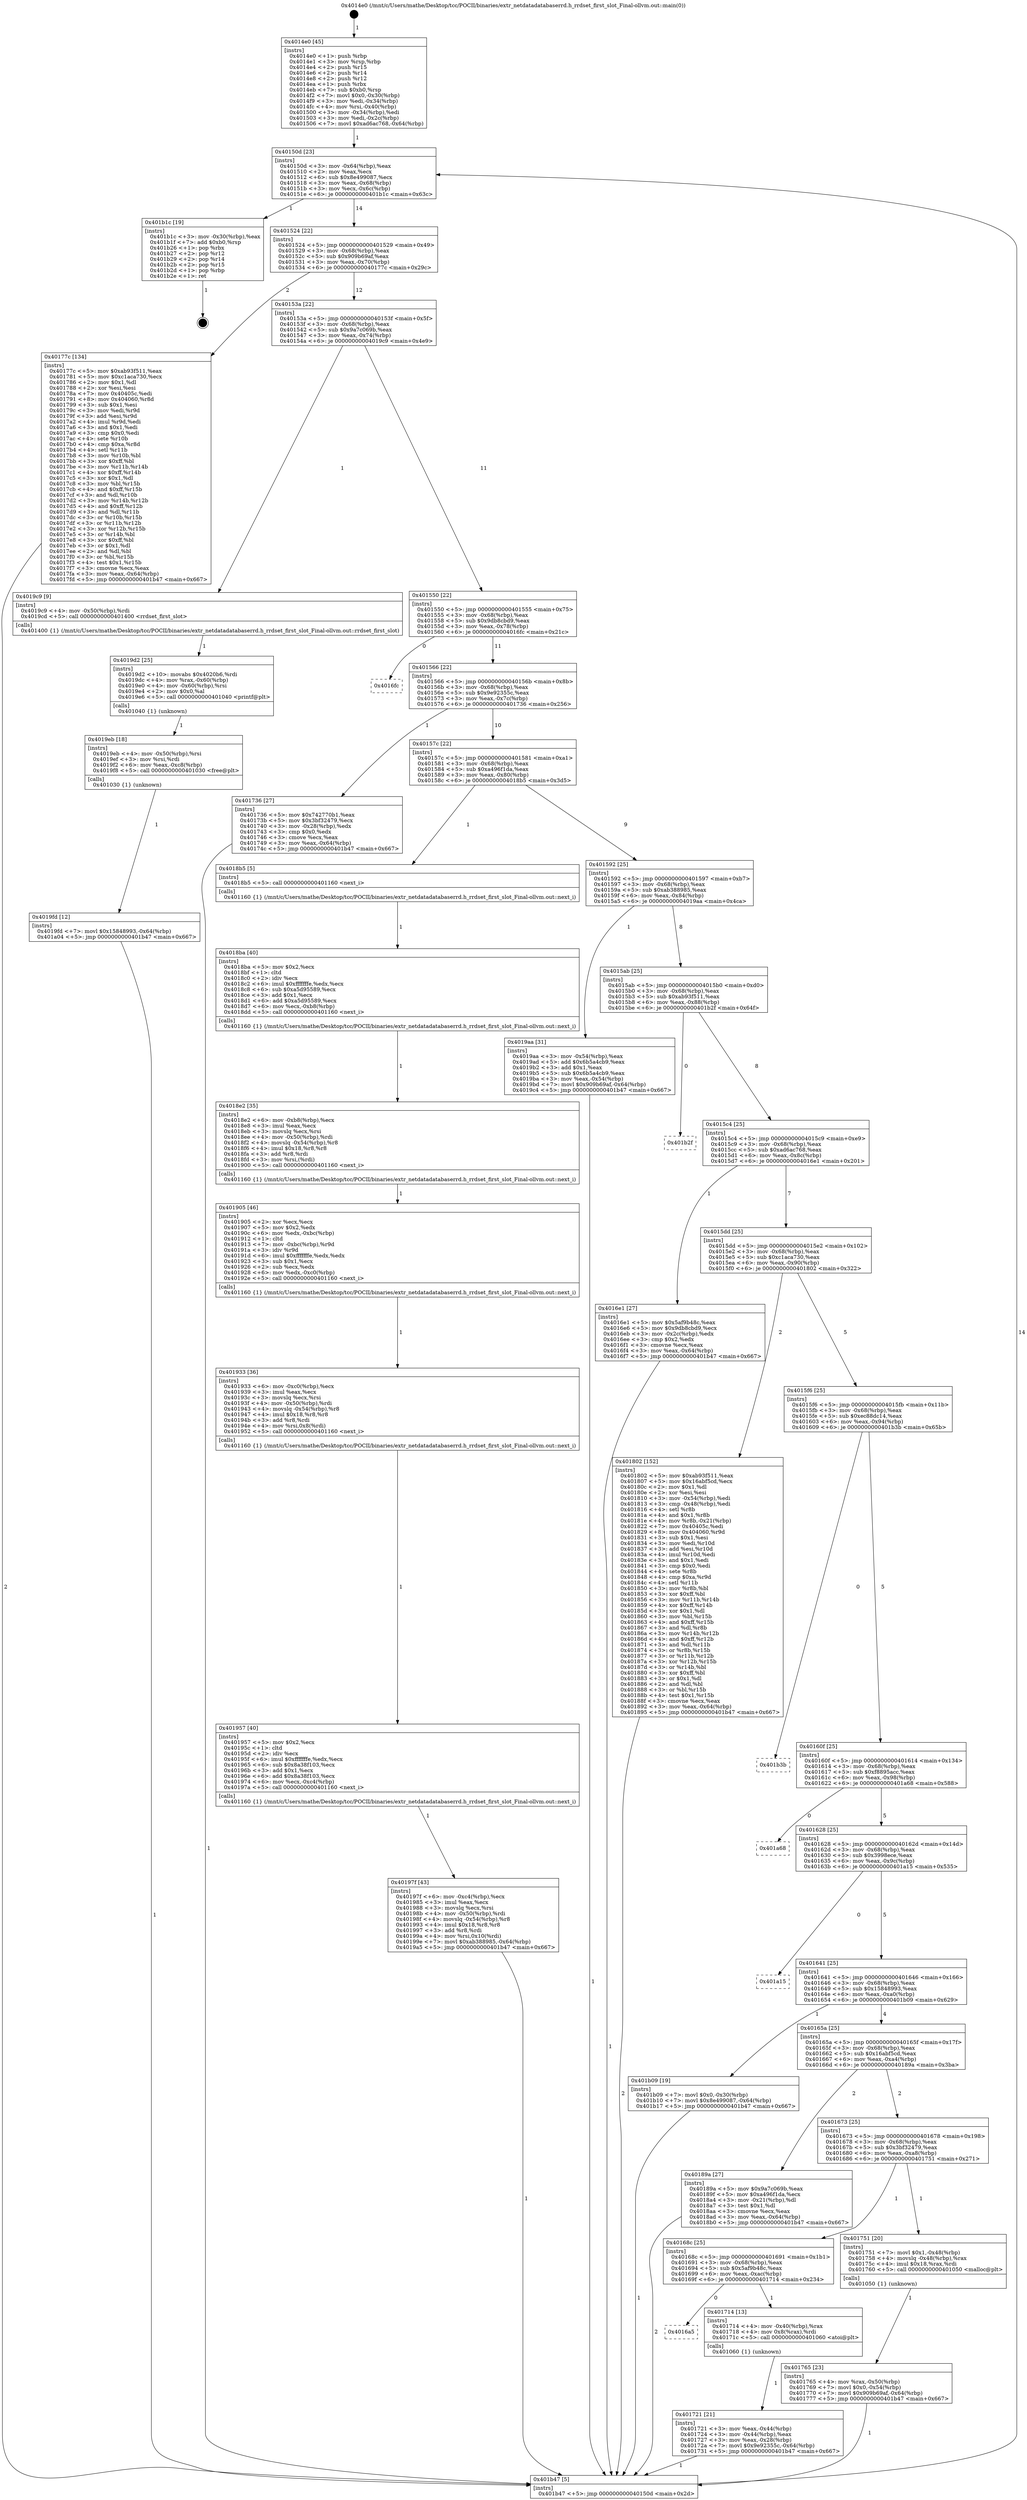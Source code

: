 digraph "0x4014e0" {
  label = "0x4014e0 (/mnt/c/Users/mathe/Desktop/tcc/POCII/binaries/extr_netdatadatabaserrd.h_rrdset_first_slot_Final-ollvm.out::main(0))"
  labelloc = "t"
  node[shape=record]

  Entry [label="",width=0.3,height=0.3,shape=circle,fillcolor=black,style=filled]
  "0x40150d" [label="{
     0x40150d [23]\l
     | [instrs]\l
     &nbsp;&nbsp;0x40150d \<+3\>: mov -0x64(%rbp),%eax\l
     &nbsp;&nbsp;0x401510 \<+2\>: mov %eax,%ecx\l
     &nbsp;&nbsp;0x401512 \<+6\>: sub $0x8e499087,%ecx\l
     &nbsp;&nbsp;0x401518 \<+3\>: mov %eax,-0x68(%rbp)\l
     &nbsp;&nbsp;0x40151b \<+3\>: mov %ecx,-0x6c(%rbp)\l
     &nbsp;&nbsp;0x40151e \<+6\>: je 0000000000401b1c \<main+0x63c\>\l
  }"]
  "0x401b1c" [label="{
     0x401b1c [19]\l
     | [instrs]\l
     &nbsp;&nbsp;0x401b1c \<+3\>: mov -0x30(%rbp),%eax\l
     &nbsp;&nbsp;0x401b1f \<+7\>: add $0xb0,%rsp\l
     &nbsp;&nbsp;0x401b26 \<+1\>: pop %rbx\l
     &nbsp;&nbsp;0x401b27 \<+2\>: pop %r12\l
     &nbsp;&nbsp;0x401b29 \<+2\>: pop %r14\l
     &nbsp;&nbsp;0x401b2b \<+2\>: pop %r15\l
     &nbsp;&nbsp;0x401b2d \<+1\>: pop %rbp\l
     &nbsp;&nbsp;0x401b2e \<+1\>: ret\l
  }"]
  "0x401524" [label="{
     0x401524 [22]\l
     | [instrs]\l
     &nbsp;&nbsp;0x401524 \<+5\>: jmp 0000000000401529 \<main+0x49\>\l
     &nbsp;&nbsp;0x401529 \<+3\>: mov -0x68(%rbp),%eax\l
     &nbsp;&nbsp;0x40152c \<+5\>: sub $0x909b69af,%eax\l
     &nbsp;&nbsp;0x401531 \<+3\>: mov %eax,-0x70(%rbp)\l
     &nbsp;&nbsp;0x401534 \<+6\>: je 000000000040177c \<main+0x29c\>\l
  }"]
  Exit [label="",width=0.3,height=0.3,shape=circle,fillcolor=black,style=filled,peripheries=2]
  "0x40177c" [label="{
     0x40177c [134]\l
     | [instrs]\l
     &nbsp;&nbsp;0x40177c \<+5\>: mov $0xab93f511,%eax\l
     &nbsp;&nbsp;0x401781 \<+5\>: mov $0xc1aca730,%ecx\l
     &nbsp;&nbsp;0x401786 \<+2\>: mov $0x1,%dl\l
     &nbsp;&nbsp;0x401788 \<+2\>: xor %esi,%esi\l
     &nbsp;&nbsp;0x40178a \<+7\>: mov 0x40405c,%edi\l
     &nbsp;&nbsp;0x401791 \<+8\>: mov 0x404060,%r8d\l
     &nbsp;&nbsp;0x401799 \<+3\>: sub $0x1,%esi\l
     &nbsp;&nbsp;0x40179c \<+3\>: mov %edi,%r9d\l
     &nbsp;&nbsp;0x40179f \<+3\>: add %esi,%r9d\l
     &nbsp;&nbsp;0x4017a2 \<+4\>: imul %r9d,%edi\l
     &nbsp;&nbsp;0x4017a6 \<+3\>: and $0x1,%edi\l
     &nbsp;&nbsp;0x4017a9 \<+3\>: cmp $0x0,%edi\l
     &nbsp;&nbsp;0x4017ac \<+4\>: sete %r10b\l
     &nbsp;&nbsp;0x4017b0 \<+4\>: cmp $0xa,%r8d\l
     &nbsp;&nbsp;0x4017b4 \<+4\>: setl %r11b\l
     &nbsp;&nbsp;0x4017b8 \<+3\>: mov %r10b,%bl\l
     &nbsp;&nbsp;0x4017bb \<+3\>: xor $0xff,%bl\l
     &nbsp;&nbsp;0x4017be \<+3\>: mov %r11b,%r14b\l
     &nbsp;&nbsp;0x4017c1 \<+4\>: xor $0xff,%r14b\l
     &nbsp;&nbsp;0x4017c5 \<+3\>: xor $0x1,%dl\l
     &nbsp;&nbsp;0x4017c8 \<+3\>: mov %bl,%r15b\l
     &nbsp;&nbsp;0x4017cb \<+4\>: and $0xff,%r15b\l
     &nbsp;&nbsp;0x4017cf \<+3\>: and %dl,%r10b\l
     &nbsp;&nbsp;0x4017d2 \<+3\>: mov %r14b,%r12b\l
     &nbsp;&nbsp;0x4017d5 \<+4\>: and $0xff,%r12b\l
     &nbsp;&nbsp;0x4017d9 \<+3\>: and %dl,%r11b\l
     &nbsp;&nbsp;0x4017dc \<+3\>: or %r10b,%r15b\l
     &nbsp;&nbsp;0x4017df \<+3\>: or %r11b,%r12b\l
     &nbsp;&nbsp;0x4017e2 \<+3\>: xor %r12b,%r15b\l
     &nbsp;&nbsp;0x4017e5 \<+3\>: or %r14b,%bl\l
     &nbsp;&nbsp;0x4017e8 \<+3\>: xor $0xff,%bl\l
     &nbsp;&nbsp;0x4017eb \<+3\>: or $0x1,%dl\l
     &nbsp;&nbsp;0x4017ee \<+2\>: and %dl,%bl\l
     &nbsp;&nbsp;0x4017f0 \<+3\>: or %bl,%r15b\l
     &nbsp;&nbsp;0x4017f3 \<+4\>: test $0x1,%r15b\l
     &nbsp;&nbsp;0x4017f7 \<+3\>: cmovne %ecx,%eax\l
     &nbsp;&nbsp;0x4017fa \<+3\>: mov %eax,-0x64(%rbp)\l
     &nbsp;&nbsp;0x4017fd \<+5\>: jmp 0000000000401b47 \<main+0x667\>\l
  }"]
  "0x40153a" [label="{
     0x40153a [22]\l
     | [instrs]\l
     &nbsp;&nbsp;0x40153a \<+5\>: jmp 000000000040153f \<main+0x5f\>\l
     &nbsp;&nbsp;0x40153f \<+3\>: mov -0x68(%rbp),%eax\l
     &nbsp;&nbsp;0x401542 \<+5\>: sub $0x9a7c069b,%eax\l
     &nbsp;&nbsp;0x401547 \<+3\>: mov %eax,-0x74(%rbp)\l
     &nbsp;&nbsp;0x40154a \<+6\>: je 00000000004019c9 \<main+0x4e9\>\l
  }"]
  "0x4019fd" [label="{
     0x4019fd [12]\l
     | [instrs]\l
     &nbsp;&nbsp;0x4019fd \<+7\>: movl $0x15848993,-0x64(%rbp)\l
     &nbsp;&nbsp;0x401a04 \<+5\>: jmp 0000000000401b47 \<main+0x667\>\l
  }"]
  "0x4019c9" [label="{
     0x4019c9 [9]\l
     | [instrs]\l
     &nbsp;&nbsp;0x4019c9 \<+4\>: mov -0x50(%rbp),%rdi\l
     &nbsp;&nbsp;0x4019cd \<+5\>: call 0000000000401400 \<rrdset_first_slot\>\l
     | [calls]\l
     &nbsp;&nbsp;0x401400 \{1\} (/mnt/c/Users/mathe/Desktop/tcc/POCII/binaries/extr_netdatadatabaserrd.h_rrdset_first_slot_Final-ollvm.out::rrdset_first_slot)\l
  }"]
  "0x401550" [label="{
     0x401550 [22]\l
     | [instrs]\l
     &nbsp;&nbsp;0x401550 \<+5\>: jmp 0000000000401555 \<main+0x75\>\l
     &nbsp;&nbsp;0x401555 \<+3\>: mov -0x68(%rbp),%eax\l
     &nbsp;&nbsp;0x401558 \<+5\>: sub $0x9db8cbd9,%eax\l
     &nbsp;&nbsp;0x40155d \<+3\>: mov %eax,-0x78(%rbp)\l
     &nbsp;&nbsp;0x401560 \<+6\>: je 00000000004016fc \<main+0x21c\>\l
  }"]
  "0x4019eb" [label="{
     0x4019eb [18]\l
     | [instrs]\l
     &nbsp;&nbsp;0x4019eb \<+4\>: mov -0x50(%rbp),%rsi\l
     &nbsp;&nbsp;0x4019ef \<+3\>: mov %rsi,%rdi\l
     &nbsp;&nbsp;0x4019f2 \<+6\>: mov %eax,-0xc8(%rbp)\l
     &nbsp;&nbsp;0x4019f8 \<+5\>: call 0000000000401030 \<free@plt\>\l
     | [calls]\l
     &nbsp;&nbsp;0x401030 \{1\} (unknown)\l
  }"]
  "0x4016fc" [label="{
     0x4016fc\l
  }", style=dashed]
  "0x401566" [label="{
     0x401566 [22]\l
     | [instrs]\l
     &nbsp;&nbsp;0x401566 \<+5\>: jmp 000000000040156b \<main+0x8b\>\l
     &nbsp;&nbsp;0x40156b \<+3\>: mov -0x68(%rbp),%eax\l
     &nbsp;&nbsp;0x40156e \<+5\>: sub $0x9e92355c,%eax\l
     &nbsp;&nbsp;0x401573 \<+3\>: mov %eax,-0x7c(%rbp)\l
     &nbsp;&nbsp;0x401576 \<+6\>: je 0000000000401736 \<main+0x256\>\l
  }"]
  "0x4019d2" [label="{
     0x4019d2 [25]\l
     | [instrs]\l
     &nbsp;&nbsp;0x4019d2 \<+10\>: movabs $0x4020b6,%rdi\l
     &nbsp;&nbsp;0x4019dc \<+4\>: mov %rax,-0x60(%rbp)\l
     &nbsp;&nbsp;0x4019e0 \<+4\>: mov -0x60(%rbp),%rsi\l
     &nbsp;&nbsp;0x4019e4 \<+2\>: mov $0x0,%al\l
     &nbsp;&nbsp;0x4019e6 \<+5\>: call 0000000000401040 \<printf@plt\>\l
     | [calls]\l
     &nbsp;&nbsp;0x401040 \{1\} (unknown)\l
  }"]
  "0x401736" [label="{
     0x401736 [27]\l
     | [instrs]\l
     &nbsp;&nbsp;0x401736 \<+5\>: mov $0x742770b1,%eax\l
     &nbsp;&nbsp;0x40173b \<+5\>: mov $0x3bf32479,%ecx\l
     &nbsp;&nbsp;0x401740 \<+3\>: mov -0x28(%rbp),%edx\l
     &nbsp;&nbsp;0x401743 \<+3\>: cmp $0x0,%edx\l
     &nbsp;&nbsp;0x401746 \<+3\>: cmove %ecx,%eax\l
     &nbsp;&nbsp;0x401749 \<+3\>: mov %eax,-0x64(%rbp)\l
     &nbsp;&nbsp;0x40174c \<+5\>: jmp 0000000000401b47 \<main+0x667\>\l
  }"]
  "0x40157c" [label="{
     0x40157c [22]\l
     | [instrs]\l
     &nbsp;&nbsp;0x40157c \<+5\>: jmp 0000000000401581 \<main+0xa1\>\l
     &nbsp;&nbsp;0x401581 \<+3\>: mov -0x68(%rbp),%eax\l
     &nbsp;&nbsp;0x401584 \<+5\>: sub $0xa496f1da,%eax\l
     &nbsp;&nbsp;0x401589 \<+3\>: mov %eax,-0x80(%rbp)\l
     &nbsp;&nbsp;0x40158c \<+6\>: je 00000000004018b5 \<main+0x3d5\>\l
  }"]
  "0x40197f" [label="{
     0x40197f [43]\l
     | [instrs]\l
     &nbsp;&nbsp;0x40197f \<+6\>: mov -0xc4(%rbp),%ecx\l
     &nbsp;&nbsp;0x401985 \<+3\>: imul %eax,%ecx\l
     &nbsp;&nbsp;0x401988 \<+3\>: movslq %ecx,%rsi\l
     &nbsp;&nbsp;0x40198b \<+4\>: mov -0x50(%rbp),%rdi\l
     &nbsp;&nbsp;0x40198f \<+4\>: movslq -0x54(%rbp),%r8\l
     &nbsp;&nbsp;0x401993 \<+4\>: imul $0x18,%r8,%r8\l
     &nbsp;&nbsp;0x401997 \<+3\>: add %r8,%rdi\l
     &nbsp;&nbsp;0x40199a \<+4\>: mov %rsi,0x10(%rdi)\l
     &nbsp;&nbsp;0x40199e \<+7\>: movl $0xab388985,-0x64(%rbp)\l
     &nbsp;&nbsp;0x4019a5 \<+5\>: jmp 0000000000401b47 \<main+0x667\>\l
  }"]
  "0x4018b5" [label="{
     0x4018b5 [5]\l
     | [instrs]\l
     &nbsp;&nbsp;0x4018b5 \<+5\>: call 0000000000401160 \<next_i\>\l
     | [calls]\l
     &nbsp;&nbsp;0x401160 \{1\} (/mnt/c/Users/mathe/Desktop/tcc/POCII/binaries/extr_netdatadatabaserrd.h_rrdset_first_slot_Final-ollvm.out::next_i)\l
  }"]
  "0x401592" [label="{
     0x401592 [25]\l
     | [instrs]\l
     &nbsp;&nbsp;0x401592 \<+5\>: jmp 0000000000401597 \<main+0xb7\>\l
     &nbsp;&nbsp;0x401597 \<+3\>: mov -0x68(%rbp),%eax\l
     &nbsp;&nbsp;0x40159a \<+5\>: sub $0xab388985,%eax\l
     &nbsp;&nbsp;0x40159f \<+6\>: mov %eax,-0x84(%rbp)\l
     &nbsp;&nbsp;0x4015a5 \<+6\>: je 00000000004019aa \<main+0x4ca\>\l
  }"]
  "0x401957" [label="{
     0x401957 [40]\l
     | [instrs]\l
     &nbsp;&nbsp;0x401957 \<+5\>: mov $0x2,%ecx\l
     &nbsp;&nbsp;0x40195c \<+1\>: cltd\l
     &nbsp;&nbsp;0x40195d \<+2\>: idiv %ecx\l
     &nbsp;&nbsp;0x40195f \<+6\>: imul $0xfffffffe,%edx,%ecx\l
     &nbsp;&nbsp;0x401965 \<+6\>: sub $0x8a38f103,%ecx\l
     &nbsp;&nbsp;0x40196b \<+3\>: add $0x1,%ecx\l
     &nbsp;&nbsp;0x40196e \<+6\>: add $0x8a38f103,%ecx\l
     &nbsp;&nbsp;0x401974 \<+6\>: mov %ecx,-0xc4(%rbp)\l
     &nbsp;&nbsp;0x40197a \<+5\>: call 0000000000401160 \<next_i\>\l
     | [calls]\l
     &nbsp;&nbsp;0x401160 \{1\} (/mnt/c/Users/mathe/Desktop/tcc/POCII/binaries/extr_netdatadatabaserrd.h_rrdset_first_slot_Final-ollvm.out::next_i)\l
  }"]
  "0x4019aa" [label="{
     0x4019aa [31]\l
     | [instrs]\l
     &nbsp;&nbsp;0x4019aa \<+3\>: mov -0x54(%rbp),%eax\l
     &nbsp;&nbsp;0x4019ad \<+5\>: add $0x6b5a4cb9,%eax\l
     &nbsp;&nbsp;0x4019b2 \<+3\>: add $0x1,%eax\l
     &nbsp;&nbsp;0x4019b5 \<+5\>: sub $0x6b5a4cb9,%eax\l
     &nbsp;&nbsp;0x4019ba \<+3\>: mov %eax,-0x54(%rbp)\l
     &nbsp;&nbsp;0x4019bd \<+7\>: movl $0x909b69af,-0x64(%rbp)\l
     &nbsp;&nbsp;0x4019c4 \<+5\>: jmp 0000000000401b47 \<main+0x667\>\l
  }"]
  "0x4015ab" [label="{
     0x4015ab [25]\l
     | [instrs]\l
     &nbsp;&nbsp;0x4015ab \<+5\>: jmp 00000000004015b0 \<main+0xd0\>\l
     &nbsp;&nbsp;0x4015b0 \<+3\>: mov -0x68(%rbp),%eax\l
     &nbsp;&nbsp;0x4015b3 \<+5\>: sub $0xab93f511,%eax\l
     &nbsp;&nbsp;0x4015b8 \<+6\>: mov %eax,-0x88(%rbp)\l
     &nbsp;&nbsp;0x4015be \<+6\>: je 0000000000401b2f \<main+0x64f\>\l
  }"]
  "0x401933" [label="{
     0x401933 [36]\l
     | [instrs]\l
     &nbsp;&nbsp;0x401933 \<+6\>: mov -0xc0(%rbp),%ecx\l
     &nbsp;&nbsp;0x401939 \<+3\>: imul %eax,%ecx\l
     &nbsp;&nbsp;0x40193c \<+3\>: movslq %ecx,%rsi\l
     &nbsp;&nbsp;0x40193f \<+4\>: mov -0x50(%rbp),%rdi\l
     &nbsp;&nbsp;0x401943 \<+4\>: movslq -0x54(%rbp),%r8\l
     &nbsp;&nbsp;0x401947 \<+4\>: imul $0x18,%r8,%r8\l
     &nbsp;&nbsp;0x40194b \<+3\>: add %r8,%rdi\l
     &nbsp;&nbsp;0x40194e \<+4\>: mov %rsi,0x8(%rdi)\l
     &nbsp;&nbsp;0x401952 \<+5\>: call 0000000000401160 \<next_i\>\l
     | [calls]\l
     &nbsp;&nbsp;0x401160 \{1\} (/mnt/c/Users/mathe/Desktop/tcc/POCII/binaries/extr_netdatadatabaserrd.h_rrdset_first_slot_Final-ollvm.out::next_i)\l
  }"]
  "0x401b2f" [label="{
     0x401b2f\l
  }", style=dashed]
  "0x4015c4" [label="{
     0x4015c4 [25]\l
     | [instrs]\l
     &nbsp;&nbsp;0x4015c4 \<+5\>: jmp 00000000004015c9 \<main+0xe9\>\l
     &nbsp;&nbsp;0x4015c9 \<+3\>: mov -0x68(%rbp),%eax\l
     &nbsp;&nbsp;0x4015cc \<+5\>: sub $0xad6ac768,%eax\l
     &nbsp;&nbsp;0x4015d1 \<+6\>: mov %eax,-0x8c(%rbp)\l
     &nbsp;&nbsp;0x4015d7 \<+6\>: je 00000000004016e1 \<main+0x201\>\l
  }"]
  "0x401905" [label="{
     0x401905 [46]\l
     | [instrs]\l
     &nbsp;&nbsp;0x401905 \<+2\>: xor %ecx,%ecx\l
     &nbsp;&nbsp;0x401907 \<+5\>: mov $0x2,%edx\l
     &nbsp;&nbsp;0x40190c \<+6\>: mov %edx,-0xbc(%rbp)\l
     &nbsp;&nbsp;0x401912 \<+1\>: cltd\l
     &nbsp;&nbsp;0x401913 \<+7\>: mov -0xbc(%rbp),%r9d\l
     &nbsp;&nbsp;0x40191a \<+3\>: idiv %r9d\l
     &nbsp;&nbsp;0x40191d \<+6\>: imul $0xfffffffe,%edx,%edx\l
     &nbsp;&nbsp;0x401923 \<+3\>: sub $0x1,%ecx\l
     &nbsp;&nbsp;0x401926 \<+2\>: sub %ecx,%edx\l
     &nbsp;&nbsp;0x401928 \<+6\>: mov %edx,-0xc0(%rbp)\l
     &nbsp;&nbsp;0x40192e \<+5\>: call 0000000000401160 \<next_i\>\l
     | [calls]\l
     &nbsp;&nbsp;0x401160 \{1\} (/mnt/c/Users/mathe/Desktop/tcc/POCII/binaries/extr_netdatadatabaserrd.h_rrdset_first_slot_Final-ollvm.out::next_i)\l
  }"]
  "0x4016e1" [label="{
     0x4016e1 [27]\l
     | [instrs]\l
     &nbsp;&nbsp;0x4016e1 \<+5\>: mov $0x5af9b48c,%eax\l
     &nbsp;&nbsp;0x4016e6 \<+5\>: mov $0x9db8cbd9,%ecx\l
     &nbsp;&nbsp;0x4016eb \<+3\>: mov -0x2c(%rbp),%edx\l
     &nbsp;&nbsp;0x4016ee \<+3\>: cmp $0x2,%edx\l
     &nbsp;&nbsp;0x4016f1 \<+3\>: cmovne %ecx,%eax\l
     &nbsp;&nbsp;0x4016f4 \<+3\>: mov %eax,-0x64(%rbp)\l
     &nbsp;&nbsp;0x4016f7 \<+5\>: jmp 0000000000401b47 \<main+0x667\>\l
  }"]
  "0x4015dd" [label="{
     0x4015dd [25]\l
     | [instrs]\l
     &nbsp;&nbsp;0x4015dd \<+5\>: jmp 00000000004015e2 \<main+0x102\>\l
     &nbsp;&nbsp;0x4015e2 \<+3\>: mov -0x68(%rbp),%eax\l
     &nbsp;&nbsp;0x4015e5 \<+5\>: sub $0xc1aca730,%eax\l
     &nbsp;&nbsp;0x4015ea \<+6\>: mov %eax,-0x90(%rbp)\l
     &nbsp;&nbsp;0x4015f0 \<+6\>: je 0000000000401802 \<main+0x322\>\l
  }"]
  "0x401b47" [label="{
     0x401b47 [5]\l
     | [instrs]\l
     &nbsp;&nbsp;0x401b47 \<+5\>: jmp 000000000040150d \<main+0x2d\>\l
  }"]
  "0x4014e0" [label="{
     0x4014e0 [45]\l
     | [instrs]\l
     &nbsp;&nbsp;0x4014e0 \<+1\>: push %rbp\l
     &nbsp;&nbsp;0x4014e1 \<+3\>: mov %rsp,%rbp\l
     &nbsp;&nbsp;0x4014e4 \<+2\>: push %r15\l
     &nbsp;&nbsp;0x4014e6 \<+2\>: push %r14\l
     &nbsp;&nbsp;0x4014e8 \<+2\>: push %r12\l
     &nbsp;&nbsp;0x4014ea \<+1\>: push %rbx\l
     &nbsp;&nbsp;0x4014eb \<+7\>: sub $0xb0,%rsp\l
     &nbsp;&nbsp;0x4014f2 \<+7\>: movl $0x0,-0x30(%rbp)\l
     &nbsp;&nbsp;0x4014f9 \<+3\>: mov %edi,-0x34(%rbp)\l
     &nbsp;&nbsp;0x4014fc \<+4\>: mov %rsi,-0x40(%rbp)\l
     &nbsp;&nbsp;0x401500 \<+3\>: mov -0x34(%rbp),%edi\l
     &nbsp;&nbsp;0x401503 \<+3\>: mov %edi,-0x2c(%rbp)\l
     &nbsp;&nbsp;0x401506 \<+7\>: movl $0xad6ac768,-0x64(%rbp)\l
  }"]
  "0x4018e2" [label="{
     0x4018e2 [35]\l
     | [instrs]\l
     &nbsp;&nbsp;0x4018e2 \<+6\>: mov -0xb8(%rbp),%ecx\l
     &nbsp;&nbsp;0x4018e8 \<+3\>: imul %eax,%ecx\l
     &nbsp;&nbsp;0x4018eb \<+3\>: movslq %ecx,%rsi\l
     &nbsp;&nbsp;0x4018ee \<+4\>: mov -0x50(%rbp),%rdi\l
     &nbsp;&nbsp;0x4018f2 \<+4\>: movslq -0x54(%rbp),%r8\l
     &nbsp;&nbsp;0x4018f6 \<+4\>: imul $0x18,%r8,%r8\l
     &nbsp;&nbsp;0x4018fa \<+3\>: add %r8,%rdi\l
     &nbsp;&nbsp;0x4018fd \<+3\>: mov %rsi,(%rdi)\l
     &nbsp;&nbsp;0x401900 \<+5\>: call 0000000000401160 \<next_i\>\l
     | [calls]\l
     &nbsp;&nbsp;0x401160 \{1\} (/mnt/c/Users/mathe/Desktop/tcc/POCII/binaries/extr_netdatadatabaserrd.h_rrdset_first_slot_Final-ollvm.out::next_i)\l
  }"]
  "0x401802" [label="{
     0x401802 [152]\l
     | [instrs]\l
     &nbsp;&nbsp;0x401802 \<+5\>: mov $0xab93f511,%eax\l
     &nbsp;&nbsp;0x401807 \<+5\>: mov $0x16abf5cd,%ecx\l
     &nbsp;&nbsp;0x40180c \<+2\>: mov $0x1,%dl\l
     &nbsp;&nbsp;0x40180e \<+2\>: xor %esi,%esi\l
     &nbsp;&nbsp;0x401810 \<+3\>: mov -0x54(%rbp),%edi\l
     &nbsp;&nbsp;0x401813 \<+3\>: cmp -0x48(%rbp),%edi\l
     &nbsp;&nbsp;0x401816 \<+4\>: setl %r8b\l
     &nbsp;&nbsp;0x40181a \<+4\>: and $0x1,%r8b\l
     &nbsp;&nbsp;0x40181e \<+4\>: mov %r8b,-0x21(%rbp)\l
     &nbsp;&nbsp;0x401822 \<+7\>: mov 0x40405c,%edi\l
     &nbsp;&nbsp;0x401829 \<+8\>: mov 0x404060,%r9d\l
     &nbsp;&nbsp;0x401831 \<+3\>: sub $0x1,%esi\l
     &nbsp;&nbsp;0x401834 \<+3\>: mov %edi,%r10d\l
     &nbsp;&nbsp;0x401837 \<+3\>: add %esi,%r10d\l
     &nbsp;&nbsp;0x40183a \<+4\>: imul %r10d,%edi\l
     &nbsp;&nbsp;0x40183e \<+3\>: and $0x1,%edi\l
     &nbsp;&nbsp;0x401841 \<+3\>: cmp $0x0,%edi\l
     &nbsp;&nbsp;0x401844 \<+4\>: sete %r8b\l
     &nbsp;&nbsp;0x401848 \<+4\>: cmp $0xa,%r9d\l
     &nbsp;&nbsp;0x40184c \<+4\>: setl %r11b\l
     &nbsp;&nbsp;0x401850 \<+3\>: mov %r8b,%bl\l
     &nbsp;&nbsp;0x401853 \<+3\>: xor $0xff,%bl\l
     &nbsp;&nbsp;0x401856 \<+3\>: mov %r11b,%r14b\l
     &nbsp;&nbsp;0x401859 \<+4\>: xor $0xff,%r14b\l
     &nbsp;&nbsp;0x40185d \<+3\>: xor $0x1,%dl\l
     &nbsp;&nbsp;0x401860 \<+3\>: mov %bl,%r15b\l
     &nbsp;&nbsp;0x401863 \<+4\>: and $0xff,%r15b\l
     &nbsp;&nbsp;0x401867 \<+3\>: and %dl,%r8b\l
     &nbsp;&nbsp;0x40186a \<+3\>: mov %r14b,%r12b\l
     &nbsp;&nbsp;0x40186d \<+4\>: and $0xff,%r12b\l
     &nbsp;&nbsp;0x401871 \<+3\>: and %dl,%r11b\l
     &nbsp;&nbsp;0x401874 \<+3\>: or %r8b,%r15b\l
     &nbsp;&nbsp;0x401877 \<+3\>: or %r11b,%r12b\l
     &nbsp;&nbsp;0x40187a \<+3\>: xor %r12b,%r15b\l
     &nbsp;&nbsp;0x40187d \<+3\>: or %r14b,%bl\l
     &nbsp;&nbsp;0x401880 \<+3\>: xor $0xff,%bl\l
     &nbsp;&nbsp;0x401883 \<+3\>: or $0x1,%dl\l
     &nbsp;&nbsp;0x401886 \<+2\>: and %dl,%bl\l
     &nbsp;&nbsp;0x401888 \<+3\>: or %bl,%r15b\l
     &nbsp;&nbsp;0x40188b \<+4\>: test $0x1,%r15b\l
     &nbsp;&nbsp;0x40188f \<+3\>: cmovne %ecx,%eax\l
     &nbsp;&nbsp;0x401892 \<+3\>: mov %eax,-0x64(%rbp)\l
     &nbsp;&nbsp;0x401895 \<+5\>: jmp 0000000000401b47 \<main+0x667\>\l
  }"]
  "0x4015f6" [label="{
     0x4015f6 [25]\l
     | [instrs]\l
     &nbsp;&nbsp;0x4015f6 \<+5\>: jmp 00000000004015fb \<main+0x11b\>\l
     &nbsp;&nbsp;0x4015fb \<+3\>: mov -0x68(%rbp),%eax\l
     &nbsp;&nbsp;0x4015fe \<+5\>: sub $0xec88dc14,%eax\l
     &nbsp;&nbsp;0x401603 \<+6\>: mov %eax,-0x94(%rbp)\l
     &nbsp;&nbsp;0x401609 \<+6\>: je 0000000000401b3b \<main+0x65b\>\l
  }"]
  "0x4018ba" [label="{
     0x4018ba [40]\l
     | [instrs]\l
     &nbsp;&nbsp;0x4018ba \<+5\>: mov $0x2,%ecx\l
     &nbsp;&nbsp;0x4018bf \<+1\>: cltd\l
     &nbsp;&nbsp;0x4018c0 \<+2\>: idiv %ecx\l
     &nbsp;&nbsp;0x4018c2 \<+6\>: imul $0xfffffffe,%edx,%ecx\l
     &nbsp;&nbsp;0x4018c8 \<+6\>: sub $0xa5d95589,%ecx\l
     &nbsp;&nbsp;0x4018ce \<+3\>: add $0x1,%ecx\l
     &nbsp;&nbsp;0x4018d1 \<+6\>: add $0xa5d95589,%ecx\l
     &nbsp;&nbsp;0x4018d7 \<+6\>: mov %ecx,-0xb8(%rbp)\l
     &nbsp;&nbsp;0x4018dd \<+5\>: call 0000000000401160 \<next_i\>\l
     | [calls]\l
     &nbsp;&nbsp;0x401160 \{1\} (/mnt/c/Users/mathe/Desktop/tcc/POCII/binaries/extr_netdatadatabaserrd.h_rrdset_first_slot_Final-ollvm.out::next_i)\l
  }"]
  "0x401b3b" [label="{
     0x401b3b\l
  }", style=dashed]
  "0x40160f" [label="{
     0x40160f [25]\l
     | [instrs]\l
     &nbsp;&nbsp;0x40160f \<+5\>: jmp 0000000000401614 \<main+0x134\>\l
     &nbsp;&nbsp;0x401614 \<+3\>: mov -0x68(%rbp),%eax\l
     &nbsp;&nbsp;0x401617 \<+5\>: sub $0xf8895acc,%eax\l
     &nbsp;&nbsp;0x40161c \<+6\>: mov %eax,-0x98(%rbp)\l
     &nbsp;&nbsp;0x401622 \<+6\>: je 0000000000401a68 \<main+0x588\>\l
  }"]
  "0x401765" [label="{
     0x401765 [23]\l
     | [instrs]\l
     &nbsp;&nbsp;0x401765 \<+4\>: mov %rax,-0x50(%rbp)\l
     &nbsp;&nbsp;0x401769 \<+7\>: movl $0x0,-0x54(%rbp)\l
     &nbsp;&nbsp;0x401770 \<+7\>: movl $0x909b69af,-0x64(%rbp)\l
     &nbsp;&nbsp;0x401777 \<+5\>: jmp 0000000000401b47 \<main+0x667\>\l
  }"]
  "0x401a68" [label="{
     0x401a68\l
  }", style=dashed]
  "0x401628" [label="{
     0x401628 [25]\l
     | [instrs]\l
     &nbsp;&nbsp;0x401628 \<+5\>: jmp 000000000040162d \<main+0x14d\>\l
     &nbsp;&nbsp;0x40162d \<+3\>: mov -0x68(%rbp),%eax\l
     &nbsp;&nbsp;0x401630 \<+5\>: sub $0x3998ece,%eax\l
     &nbsp;&nbsp;0x401635 \<+6\>: mov %eax,-0x9c(%rbp)\l
     &nbsp;&nbsp;0x40163b \<+6\>: je 0000000000401a15 \<main+0x535\>\l
  }"]
  "0x401721" [label="{
     0x401721 [21]\l
     | [instrs]\l
     &nbsp;&nbsp;0x401721 \<+3\>: mov %eax,-0x44(%rbp)\l
     &nbsp;&nbsp;0x401724 \<+3\>: mov -0x44(%rbp),%eax\l
     &nbsp;&nbsp;0x401727 \<+3\>: mov %eax,-0x28(%rbp)\l
     &nbsp;&nbsp;0x40172a \<+7\>: movl $0x9e92355c,-0x64(%rbp)\l
     &nbsp;&nbsp;0x401731 \<+5\>: jmp 0000000000401b47 \<main+0x667\>\l
  }"]
  "0x401a15" [label="{
     0x401a15\l
  }", style=dashed]
  "0x401641" [label="{
     0x401641 [25]\l
     | [instrs]\l
     &nbsp;&nbsp;0x401641 \<+5\>: jmp 0000000000401646 \<main+0x166\>\l
     &nbsp;&nbsp;0x401646 \<+3\>: mov -0x68(%rbp),%eax\l
     &nbsp;&nbsp;0x401649 \<+5\>: sub $0x15848993,%eax\l
     &nbsp;&nbsp;0x40164e \<+6\>: mov %eax,-0xa0(%rbp)\l
     &nbsp;&nbsp;0x401654 \<+6\>: je 0000000000401b09 \<main+0x629\>\l
  }"]
  "0x4016a5" [label="{
     0x4016a5\l
  }", style=dashed]
  "0x401b09" [label="{
     0x401b09 [19]\l
     | [instrs]\l
     &nbsp;&nbsp;0x401b09 \<+7\>: movl $0x0,-0x30(%rbp)\l
     &nbsp;&nbsp;0x401b10 \<+7\>: movl $0x8e499087,-0x64(%rbp)\l
     &nbsp;&nbsp;0x401b17 \<+5\>: jmp 0000000000401b47 \<main+0x667\>\l
  }"]
  "0x40165a" [label="{
     0x40165a [25]\l
     | [instrs]\l
     &nbsp;&nbsp;0x40165a \<+5\>: jmp 000000000040165f \<main+0x17f\>\l
     &nbsp;&nbsp;0x40165f \<+3\>: mov -0x68(%rbp),%eax\l
     &nbsp;&nbsp;0x401662 \<+5\>: sub $0x16abf5cd,%eax\l
     &nbsp;&nbsp;0x401667 \<+6\>: mov %eax,-0xa4(%rbp)\l
     &nbsp;&nbsp;0x40166d \<+6\>: je 000000000040189a \<main+0x3ba\>\l
  }"]
  "0x401714" [label="{
     0x401714 [13]\l
     | [instrs]\l
     &nbsp;&nbsp;0x401714 \<+4\>: mov -0x40(%rbp),%rax\l
     &nbsp;&nbsp;0x401718 \<+4\>: mov 0x8(%rax),%rdi\l
     &nbsp;&nbsp;0x40171c \<+5\>: call 0000000000401060 \<atoi@plt\>\l
     | [calls]\l
     &nbsp;&nbsp;0x401060 \{1\} (unknown)\l
  }"]
  "0x40189a" [label="{
     0x40189a [27]\l
     | [instrs]\l
     &nbsp;&nbsp;0x40189a \<+5\>: mov $0x9a7c069b,%eax\l
     &nbsp;&nbsp;0x40189f \<+5\>: mov $0xa496f1da,%ecx\l
     &nbsp;&nbsp;0x4018a4 \<+3\>: mov -0x21(%rbp),%dl\l
     &nbsp;&nbsp;0x4018a7 \<+3\>: test $0x1,%dl\l
     &nbsp;&nbsp;0x4018aa \<+3\>: cmovne %ecx,%eax\l
     &nbsp;&nbsp;0x4018ad \<+3\>: mov %eax,-0x64(%rbp)\l
     &nbsp;&nbsp;0x4018b0 \<+5\>: jmp 0000000000401b47 \<main+0x667\>\l
  }"]
  "0x401673" [label="{
     0x401673 [25]\l
     | [instrs]\l
     &nbsp;&nbsp;0x401673 \<+5\>: jmp 0000000000401678 \<main+0x198\>\l
     &nbsp;&nbsp;0x401678 \<+3\>: mov -0x68(%rbp),%eax\l
     &nbsp;&nbsp;0x40167b \<+5\>: sub $0x3bf32479,%eax\l
     &nbsp;&nbsp;0x401680 \<+6\>: mov %eax,-0xa8(%rbp)\l
     &nbsp;&nbsp;0x401686 \<+6\>: je 0000000000401751 \<main+0x271\>\l
  }"]
  "0x40168c" [label="{
     0x40168c [25]\l
     | [instrs]\l
     &nbsp;&nbsp;0x40168c \<+5\>: jmp 0000000000401691 \<main+0x1b1\>\l
     &nbsp;&nbsp;0x401691 \<+3\>: mov -0x68(%rbp),%eax\l
     &nbsp;&nbsp;0x401694 \<+5\>: sub $0x5af9b48c,%eax\l
     &nbsp;&nbsp;0x401699 \<+6\>: mov %eax,-0xac(%rbp)\l
     &nbsp;&nbsp;0x40169f \<+6\>: je 0000000000401714 \<main+0x234\>\l
  }"]
  "0x401751" [label="{
     0x401751 [20]\l
     | [instrs]\l
     &nbsp;&nbsp;0x401751 \<+7\>: movl $0x1,-0x48(%rbp)\l
     &nbsp;&nbsp;0x401758 \<+4\>: movslq -0x48(%rbp),%rax\l
     &nbsp;&nbsp;0x40175c \<+4\>: imul $0x18,%rax,%rdi\l
     &nbsp;&nbsp;0x401760 \<+5\>: call 0000000000401050 \<malloc@plt\>\l
     | [calls]\l
     &nbsp;&nbsp;0x401050 \{1\} (unknown)\l
  }"]
  Entry -> "0x4014e0" [label=" 1"]
  "0x40150d" -> "0x401b1c" [label=" 1"]
  "0x40150d" -> "0x401524" [label=" 14"]
  "0x401b1c" -> Exit [label=" 1"]
  "0x401524" -> "0x40177c" [label=" 2"]
  "0x401524" -> "0x40153a" [label=" 12"]
  "0x401b09" -> "0x401b47" [label=" 1"]
  "0x40153a" -> "0x4019c9" [label=" 1"]
  "0x40153a" -> "0x401550" [label=" 11"]
  "0x4019fd" -> "0x401b47" [label=" 1"]
  "0x401550" -> "0x4016fc" [label=" 0"]
  "0x401550" -> "0x401566" [label=" 11"]
  "0x4019eb" -> "0x4019fd" [label=" 1"]
  "0x401566" -> "0x401736" [label=" 1"]
  "0x401566" -> "0x40157c" [label=" 10"]
  "0x4019d2" -> "0x4019eb" [label=" 1"]
  "0x40157c" -> "0x4018b5" [label=" 1"]
  "0x40157c" -> "0x401592" [label=" 9"]
  "0x4019c9" -> "0x4019d2" [label=" 1"]
  "0x401592" -> "0x4019aa" [label=" 1"]
  "0x401592" -> "0x4015ab" [label=" 8"]
  "0x4019aa" -> "0x401b47" [label=" 1"]
  "0x4015ab" -> "0x401b2f" [label=" 0"]
  "0x4015ab" -> "0x4015c4" [label=" 8"]
  "0x40197f" -> "0x401b47" [label=" 1"]
  "0x4015c4" -> "0x4016e1" [label=" 1"]
  "0x4015c4" -> "0x4015dd" [label=" 7"]
  "0x4016e1" -> "0x401b47" [label=" 1"]
  "0x4014e0" -> "0x40150d" [label=" 1"]
  "0x401b47" -> "0x40150d" [label=" 14"]
  "0x401957" -> "0x40197f" [label=" 1"]
  "0x4015dd" -> "0x401802" [label=" 2"]
  "0x4015dd" -> "0x4015f6" [label=" 5"]
  "0x401933" -> "0x401957" [label=" 1"]
  "0x4015f6" -> "0x401b3b" [label=" 0"]
  "0x4015f6" -> "0x40160f" [label=" 5"]
  "0x401905" -> "0x401933" [label=" 1"]
  "0x40160f" -> "0x401a68" [label=" 0"]
  "0x40160f" -> "0x401628" [label=" 5"]
  "0x4018e2" -> "0x401905" [label=" 1"]
  "0x401628" -> "0x401a15" [label=" 0"]
  "0x401628" -> "0x401641" [label=" 5"]
  "0x4018ba" -> "0x4018e2" [label=" 1"]
  "0x401641" -> "0x401b09" [label=" 1"]
  "0x401641" -> "0x40165a" [label=" 4"]
  "0x4018b5" -> "0x4018ba" [label=" 1"]
  "0x40165a" -> "0x40189a" [label=" 2"]
  "0x40165a" -> "0x401673" [label=" 2"]
  "0x40189a" -> "0x401b47" [label=" 2"]
  "0x401673" -> "0x401751" [label=" 1"]
  "0x401673" -> "0x40168c" [label=" 1"]
  "0x401802" -> "0x401b47" [label=" 2"]
  "0x40168c" -> "0x401714" [label=" 1"]
  "0x40168c" -> "0x4016a5" [label=" 0"]
  "0x401714" -> "0x401721" [label=" 1"]
  "0x401721" -> "0x401b47" [label=" 1"]
  "0x401736" -> "0x401b47" [label=" 1"]
  "0x401751" -> "0x401765" [label=" 1"]
  "0x401765" -> "0x401b47" [label=" 1"]
  "0x40177c" -> "0x401b47" [label=" 2"]
}
